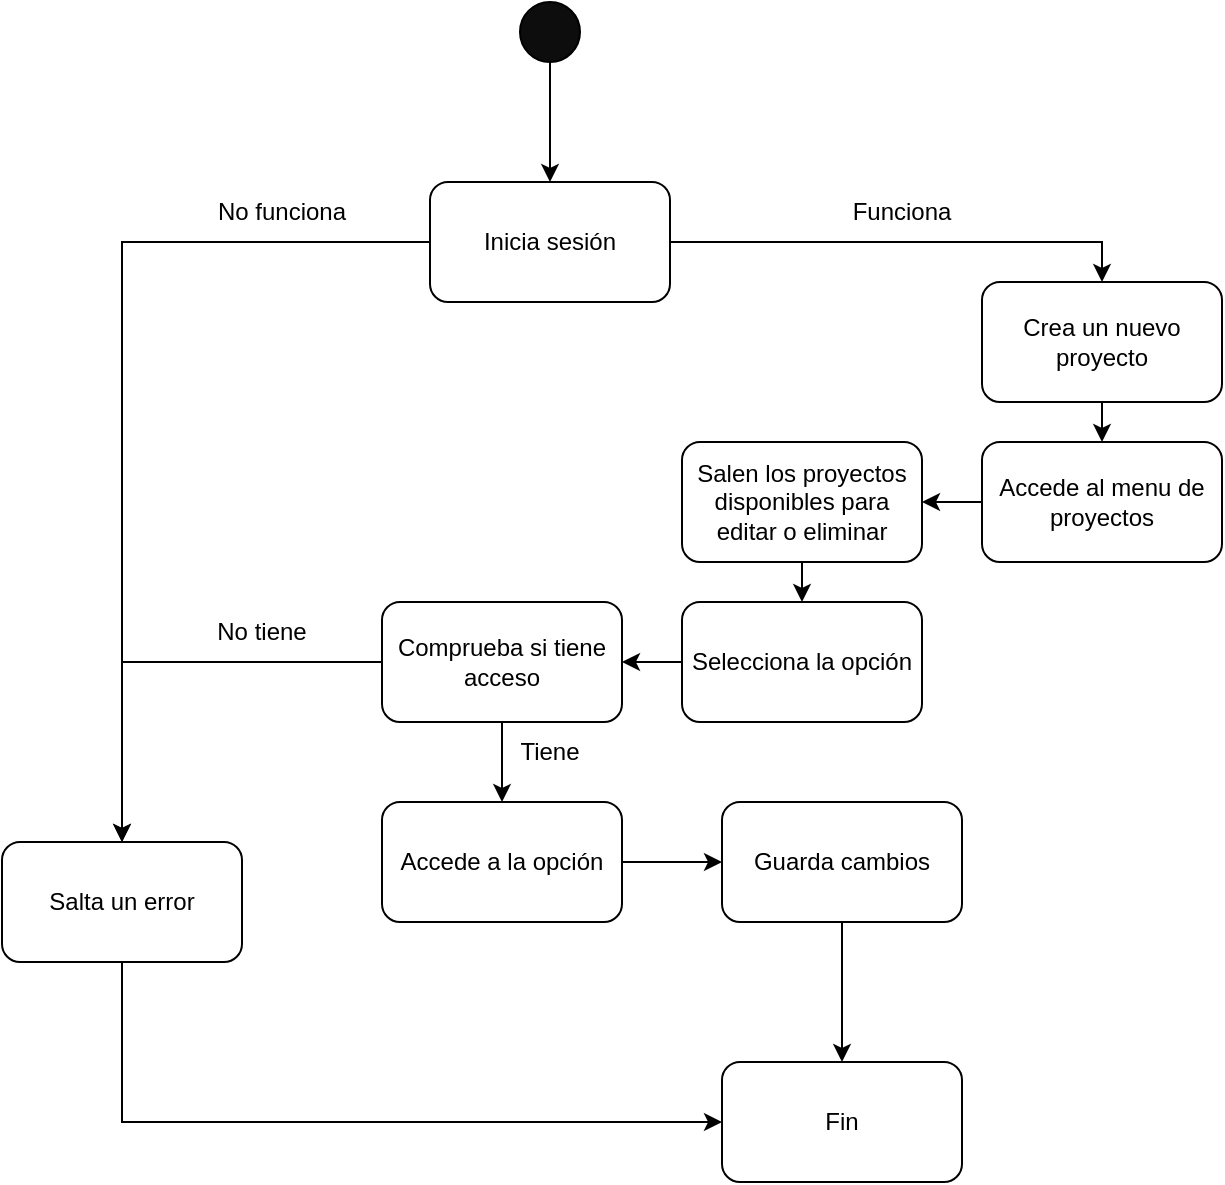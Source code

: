 <mxfile version="24.4.4" type="device">
  <diagram id="RTBJLMM41aka5DsY7qY0" name="Página-1">
    <mxGraphModel dx="1434" dy="758" grid="1" gridSize="10" guides="1" tooltips="1" connect="1" arrows="1" fold="1" page="1" pageScale="1" pageWidth="827" pageHeight="1169" math="0" shadow="0">
      <root>
        <mxCell id="0" />
        <mxCell id="1" parent="0" />
        <mxCell id="71sm97hygencxs8gpC2B-1" value="" style="ellipse;whiteSpace=wrap;html=1;aspect=fixed;fillColor=#0D0D0D;" vertex="1" parent="1">
          <mxGeometry x="399" y="80" width="30" height="30" as="geometry" />
        </mxCell>
        <mxCell id="71sm97hygencxs8gpC2B-2" value="Inicia sesión" style="rounded=1;whiteSpace=wrap;html=1;" vertex="1" parent="1">
          <mxGeometry x="354" y="170" width="120" height="60" as="geometry" />
        </mxCell>
        <mxCell id="71sm97hygencxs8gpC2B-3" value="Crea un nuevo proyecto" style="rounded=1;whiteSpace=wrap;html=1;" vertex="1" parent="1">
          <mxGeometry x="630" y="220" width="120" height="60" as="geometry" />
        </mxCell>
        <mxCell id="71sm97hygencxs8gpC2B-4" value="Accede al menu de proyectos" style="rounded=1;whiteSpace=wrap;html=1;" vertex="1" parent="1">
          <mxGeometry x="630" y="300" width="120" height="60" as="geometry" />
        </mxCell>
        <mxCell id="71sm97hygencxs8gpC2B-5" value="Salen los proyectos disponibles para editar o eliminar" style="rounded=1;whiteSpace=wrap;html=1;" vertex="1" parent="1">
          <mxGeometry x="480" y="300" width="120" height="60" as="geometry" />
        </mxCell>
        <mxCell id="71sm97hygencxs8gpC2B-6" value="Fin" style="rounded=1;whiteSpace=wrap;html=1;" vertex="1" parent="1">
          <mxGeometry x="500" y="610" width="120" height="60" as="geometry" />
        </mxCell>
        <mxCell id="71sm97hygencxs8gpC2B-7" value="" style="endArrow=classic;html=1;rounded=0;exitX=0.5;exitY=1;exitDx=0;exitDy=0;entryX=0.5;entryY=0;entryDx=0;entryDy=0;" edge="1" parent="1" source="71sm97hygencxs8gpC2B-1" target="71sm97hygencxs8gpC2B-2">
          <mxGeometry width="50" height="50" relative="1" as="geometry">
            <mxPoint x="390" y="420" as="sourcePoint" />
            <mxPoint x="440" y="370" as="targetPoint" />
          </mxGeometry>
        </mxCell>
        <mxCell id="71sm97hygencxs8gpC2B-8" value="" style="endArrow=classic;html=1;rounded=0;exitX=1;exitY=0.5;exitDx=0;exitDy=0;entryX=0.5;entryY=0;entryDx=0;entryDy=0;" edge="1" parent="1" source="71sm97hygencxs8gpC2B-2" target="71sm97hygencxs8gpC2B-3">
          <mxGeometry width="50" height="50" relative="1" as="geometry">
            <mxPoint x="424" y="120" as="sourcePoint" />
            <mxPoint x="424" y="180" as="targetPoint" />
            <Array as="points">
              <mxPoint x="690" y="200" />
            </Array>
          </mxGeometry>
        </mxCell>
        <mxCell id="71sm97hygencxs8gpC2B-9" value="" style="endArrow=classic;html=1;rounded=0;exitX=0.5;exitY=1;exitDx=0;exitDy=0;entryX=0.5;entryY=0;entryDx=0;entryDy=0;" edge="1" parent="1" source="71sm97hygencxs8gpC2B-3" target="71sm97hygencxs8gpC2B-4">
          <mxGeometry width="50" height="50" relative="1" as="geometry">
            <mxPoint x="434" y="130" as="sourcePoint" />
            <mxPoint x="434" y="190" as="targetPoint" />
          </mxGeometry>
        </mxCell>
        <mxCell id="71sm97hygencxs8gpC2B-10" value="" style="endArrow=classic;html=1;rounded=0;exitX=0;exitY=0.5;exitDx=0;exitDy=0;entryX=1;entryY=0.5;entryDx=0;entryDy=0;" edge="1" parent="1" source="71sm97hygencxs8gpC2B-4" target="71sm97hygencxs8gpC2B-5">
          <mxGeometry width="50" height="50" relative="1" as="geometry">
            <mxPoint x="444" y="140" as="sourcePoint" />
            <mxPoint x="444" y="200" as="targetPoint" />
          </mxGeometry>
        </mxCell>
        <mxCell id="71sm97hygencxs8gpC2B-13" value="Salta un error" style="rounded=1;whiteSpace=wrap;html=1;" vertex="1" parent="1">
          <mxGeometry x="140" y="500" width="120" height="60" as="geometry" />
        </mxCell>
        <mxCell id="71sm97hygencxs8gpC2B-16" value="" style="endArrow=classic;html=1;rounded=0;exitX=0.5;exitY=1;exitDx=0;exitDy=0;entryX=0;entryY=0.5;entryDx=0;entryDy=0;" edge="1" parent="1" source="71sm97hygencxs8gpC2B-13" target="71sm97hygencxs8gpC2B-6">
          <mxGeometry width="50" height="50" relative="1" as="geometry">
            <mxPoint x="390" y="420" as="sourcePoint" />
            <mxPoint x="440" y="370" as="targetPoint" />
            <Array as="points">
              <mxPoint x="200" y="640" />
            </Array>
          </mxGeometry>
        </mxCell>
        <mxCell id="71sm97hygencxs8gpC2B-33" value="Funciona" style="text;html=1;align=center;verticalAlign=middle;whiteSpace=wrap;rounded=0;" vertex="1" parent="1">
          <mxGeometry x="560" y="170" width="60" height="30" as="geometry" />
        </mxCell>
        <mxCell id="71sm97hygencxs8gpC2B-34" value="No f&lt;span style=&quot;background-color: initial;&quot;&gt;unciona&lt;/span&gt;" style="text;html=1;align=center;verticalAlign=middle;whiteSpace=wrap;rounded=0;" vertex="1" parent="1">
          <mxGeometry x="240" y="170" width="80" height="30" as="geometry" />
        </mxCell>
        <mxCell id="71sm97hygencxs8gpC2B-35" value="" style="endArrow=classic;html=1;rounded=0;exitX=0;exitY=0.5;exitDx=0;exitDy=0;entryX=0.5;entryY=0;entryDx=0;entryDy=0;" edge="1" parent="1" target="71sm97hygencxs8gpC2B-13">
          <mxGeometry width="50" height="50" relative="1" as="geometry">
            <mxPoint x="354" y="200" as="sourcePoint" />
            <mxPoint x="200" y="270" as="targetPoint" />
            <Array as="points">
              <mxPoint x="200" y="200" />
            </Array>
          </mxGeometry>
        </mxCell>
        <mxCell id="71sm97hygencxs8gpC2B-36" value="Selecciona la opción" style="rounded=1;whiteSpace=wrap;html=1;" vertex="1" parent="1">
          <mxGeometry x="480" y="380" width="120" height="60" as="geometry" />
        </mxCell>
        <mxCell id="71sm97hygencxs8gpC2B-37" value="" style="endArrow=classic;html=1;rounded=0;exitX=0.5;exitY=1;exitDx=0;exitDy=0;entryX=0.5;entryY=0;entryDx=0;entryDy=0;" edge="1" parent="1" source="71sm97hygencxs8gpC2B-5" target="71sm97hygencxs8gpC2B-36">
          <mxGeometry width="50" height="50" relative="1" as="geometry">
            <mxPoint x="390" y="420" as="sourcePoint" />
            <mxPoint x="440" y="370" as="targetPoint" />
          </mxGeometry>
        </mxCell>
        <mxCell id="71sm97hygencxs8gpC2B-38" value="Comprueba si tiene acceso" style="rounded=1;whiteSpace=wrap;html=1;" vertex="1" parent="1">
          <mxGeometry x="330" y="380" width="120" height="60" as="geometry" />
        </mxCell>
        <mxCell id="71sm97hygencxs8gpC2B-39" value="" style="endArrow=classic;html=1;rounded=0;exitX=0;exitY=0.5;exitDx=0;exitDy=0;entryX=1;entryY=0.5;entryDx=0;entryDy=0;" edge="1" parent="1" source="71sm97hygencxs8gpC2B-36" target="71sm97hygencxs8gpC2B-38">
          <mxGeometry width="50" height="50" relative="1" as="geometry">
            <mxPoint x="390" y="420" as="sourcePoint" />
            <mxPoint x="440" y="370" as="targetPoint" />
          </mxGeometry>
        </mxCell>
        <mxCell id="71sm97hygencxs8gpC2B-40" value="" style="endArrow=classic;html=1;rounded=0;exitX=0;exitY=0.5;exitDx=0;exitDy=0;" edge="1" parent="1" source="71sm97hygencxs8gpC2B-38">
          <mxGeometry width="50" height="50" relative="1" as="geometry">
            <mxPoint x="390" y="420" as="sourcePoint" />
            <mxPoint x="200" y="500" as="targetPoint" />
            <Array as="points">
              <mxPoint x="200" y="410" />
            </Array>
          </mxGeometry>
        </mxCell>
        <mxCell id="71sm97hygencxs8gpC2B-41" value="No tiene" style="text;html=1;align=center;verticalAlign=middle;whiteSpace=wrap;rounded=0;" vertex="1" parent="1">
          <mxGeometry x="230" y="380" width="80" height="30" as="geometry" />
        </mxCell>
        <mxCell id="71sm97hygencxs8gpC2B-42" value="Accede a la opción" style="rounded=1;whiteSpace=wrap;html=1;" vertex="1" parent="1">
          <mxGeometry x="330" y="480" width="120" height="60" as="geometry" />
        </mxCell>
        <mxCell id="71sm97hygencxs8gpC2B-43" value="Guarda cambios" style="rounded=1;whiteSpace=wrap;html=1;" vertex="1" parent="1">
          <mxGeometry x="500" y="480" width="120" height="60" as="geometry" />
        </mxCell>
        <mxCell id="71sm97hygencxs8gpC2B-44" value="" style="endArrow=classic;html=1;rounded=0;exitX=0.5;exitY=1;exitDx=0;exitDy=0;entryX=0.5;entryY=0;entryDx=0;entryDy=0;" edge="1" parent="1" source="71sm97hygencxs8gpC2B-38" target="71sm97hygencxs8gpC2B-42">
          <mxGeometry width="50" height="50" relative="1" as="geometry">
            <mxPoint x="390" y="420" as="sourcePoint" />
            <mxPoint x="440" y="370" as="targetPoint" />
          </mxGeometry>
        </mxCell>
        <mxCell id="71sm97hygencxs8gpC2B-45" value="T&lt;span style=&quot;background-color: initial;&quot;&gt;iene&lt;/span&gt;" style="text;html=1;align=center;verticalAlign=middle;whiteSpace=wrap;rounded=0;" vertex="1" parent="1">
          <mxGeometry x="374" y="440" width="80" height="30" as="geometry" />
        </mxCell>
        <mxCell id="71sm97hygencxs8gpC2B-46" value="" style="endArrow=classic;html=1;rounded=0;exitX=1;exitY=0.5;exitDx=0;exitDy=0;entryX=0;entryY=0.5;entryDx=0;entryDy=0;" edge="1" parent="1" source="71sm97hygencxs8gpC2B-42" target="71sm97hygencxs8gpC2B-43">
          <mxGeometry width="50" height="50" relative="1" as="geometry">
            <mxPoint x="390" y="420" as="sourcePoint" />
            <mxPoint x="440" y="370" as="targetPoint" />
          </mxGeometry>
        </mxCell>
        <mxCell id="71sm97hygencxs8gpC2B-47" value="" style="endArrow=classic;html=1;rounded=0;exitX=0.5;exitY=1;exitDx=0;exitDy=0;entryX=0.5;entryY=0;entryDx=0;entryDy=0;" edge="1" parent="1" source="71sm97hygencxs8gpC2B-43" target="71sm97hygencxs8gpC2B-6">
          <mxGeometry width="50" height="50" relative="1" as="geometry">
            <mxPoint x="390" y="420" as="sourcePoint" />
            <mxPoint x="440" y="370" as="targetPoint" />
          </mxGeometry>
        </mxCell>
      </root>
    </mxGraphModel>
  </diagram>
</mxfile>
